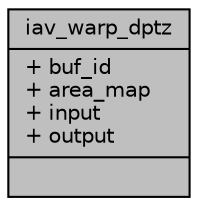 digraph "iav_warp_dptz"
{
 // INTERACTIVE_SVG=YES
 // LATEX_PDF_SIZE
  bgcolor="transparent";
  edge [fontname="Helvetica",fontsize="10",labelfontname="Helvetica",labelfontsize="10"];
  node [fontname="Helvetica",fontsize="10",shape=record];
  Node1 [label="{iav_warp_dptz\n|+ buf_id\l+ area_map\l+ input\l+ output\l|}",height=0.2,width=0.4,color="black", fillcolor="grey75", style="filled", fontcolor="black",tooltip=" "];
}

